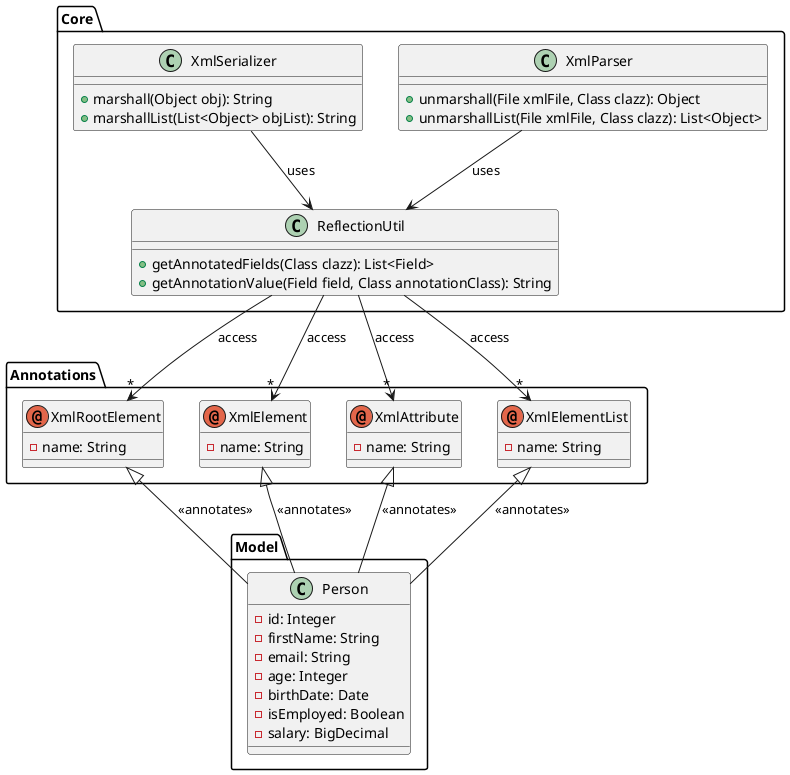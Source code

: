 @startuml
package "Annotations" {
  annotation XmlRootElement {
    - name: String
  }
  annotation XmlElement {
    - name: String
  }
  annotation XmlAttribute {
    - name: String
  }
  annotation XmlElementList {
    - name: String
  }
}

package "Core" {
  class XmlParser {
    + unmarshall(File xmlFile, Class clazz): Object
    + unmarshallList(File xmlFile, Class clazz): List<Object>
  }
  class XmlSerializer {
    + marshall(Object obj): String
    + marshallList(List<Object> objList): String
  }
  class ReflectionUtil {
    + getAnnotatedFields(Class clazz): List<Field>
    + getAnnotationValue(Field field, Class annotationClass): String
  }
}

package "Model" {
  class Person {
    - id: Integer
    - firstName: String
    - email: String
    - age: Integer
    - birthDate: Date
    - isEmployed: Boolean
    - salary: BigDecimal
  }
}

XmlRootElement <|-- Person : "<<annotates>>"
XmlElement <|-- Person : "<<annotates>>"
XmlAttribute <|-- Person : "<<annotates>>"
XmlElementList <|-- Person : "<<annotates>>"

XmlParser --> ReflectionUtil : "uses"
XmlSerializer --> ReflectionUtil : "uses"
ReflectionUtil --> "*" XmlElement : "access"
ReflectionUtil --> "*" XmlAttribute : "access"
ReflectionUtil --> "*" XmlRootElement : "access"
ReflectionUtil --> "*" XmlElementList : "access"
@enduml